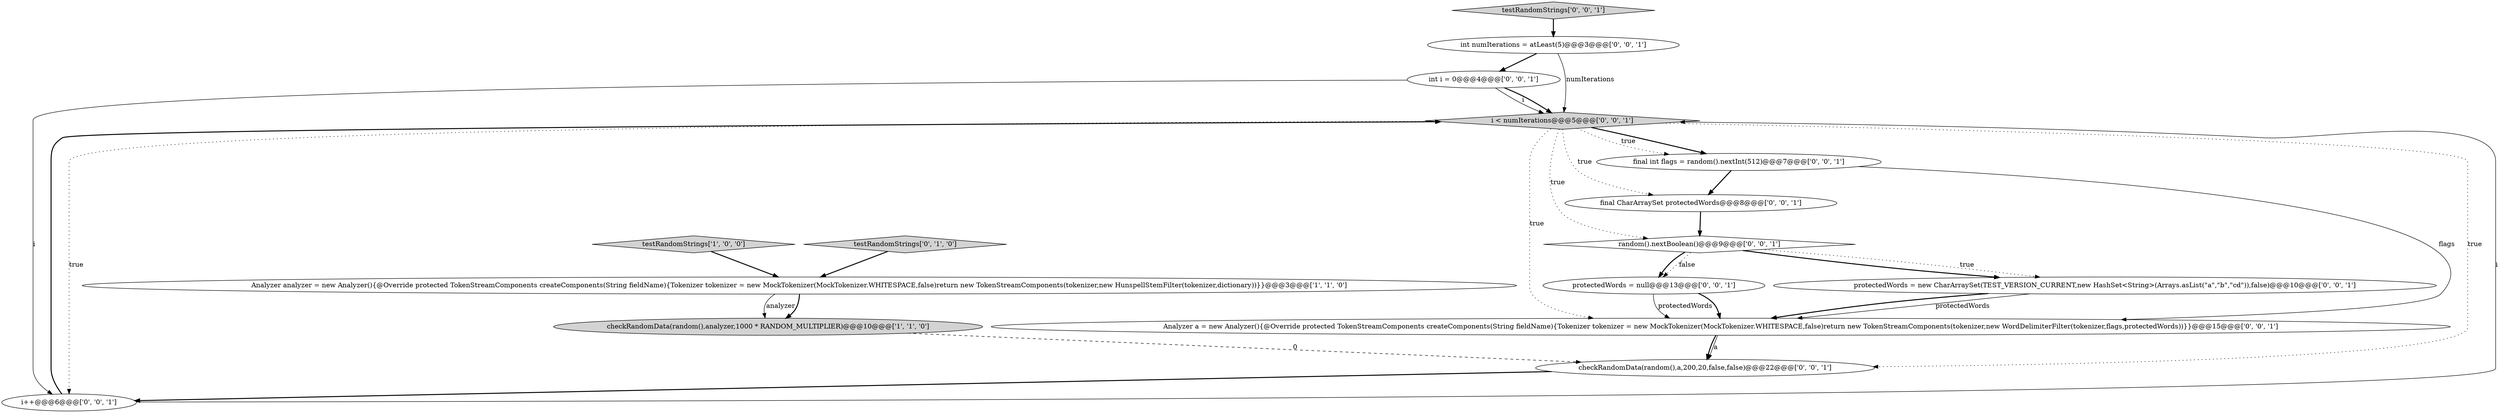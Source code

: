digraph {
11 [style = filled, label = "i < numIterations@@@5@@@['0', '0', '1']", fillcolor = lightgray, shape = diamond image = "AAA0AAABBB3BBB"];
5 [style = filled, label = "testRandomStrings['0', '0', '1']", fillcolor = lightgray, shape = diamond image = "AAA0AAABBB3BBB"];
1 [style = filled, label = "Analyzer analyzer = new Analyzer(){@Override protected TokenStreamComponents createComponents(String fieldName){Tokenizer tokenizer = new MockTokenizer(MockTokenizer.WHITESPACE,false)return new TokenStreamComponents(tokenizer,new HunspellStemFilter(tokenizer,dictionary))}}@@@3@@@['1', '1', '0']", fillcolor = white, shape = ellipse image = "AAA0AAABBB1BBB"];
14 [style = filled, label = "protectedWords = null@@@13@@@['0', '0', '1']", fillcolor = white, shape = ellipse image = "AAA0AAABBB3BBB"];
3 [style = filled, label = "testRandomStrings['0', '1', '0']", fillcolor = lightgray, shape = diamond image = "AAA0AAABBB2BBB"];
6 [style = filled, label = "final int flags = random().nextInt(512)@@@7@@@['0', '0', '1']", fillcolor = white, shape = ellipse image = "AAA0AAABBB3BBB"];
8 [style = filled, label = "i++@@@6@@@['0', '0', '1']", fillcolor = white, shape = ellipse image = "AAA0AAABBB3BBB"];
10 [style = filled, label = "protectedWords = new CharArraySet(TEST_VERSION_CURRENT,new HashSet<String>(Arrays.asList(\"a\",\"b\",\"cd\")),false)@@@10@@@['0', '0', '1']", fillcolor = white, shape = ellipse image = "AAA0AAABBB3BBB"];
4 [style = filled, label = "int i = 0@@@4@@@['0', '0', '1']", fillcolor = white, shape = ellipse image = "AAA0AAABBB3BBB"];
12 [style = filled, label = "final CharArraySet protectedWords@@@8@@@['0', '0', '1']", fillcolor = white, shape = ellipse image = "AAA0AAABBB3BBB"];
13 [style = filled, label = "Analyzer a = new Analyzer(){@Override protected TokenStreamComponents createComponents(String fieldName){Tokenizer tokenizer = new MockTokenizer(MockTokenizer.WHITESPACE,false)return new TokenStreamComponents(tokenizer,new WordDelimiterFilter(tokenizer,flags,protectedWords))}}@@@15@@@['0', '0', '1']", fillcolor = white, shape = ellipse image = "AAA0AAABBB3BBB"];
7 [style = filled, label = "int numIterations = atLeast(5)@@@3@@@['0', '0', '1']", fillcolor = white, shape = ellipse image = "AAA0AAABBB3BBB"];
9 [style = filled, label = "random().nextBoolean()@@@9@@@['0', '0', '1']", fillcolor = white, shape = diamond image = "AAA0AAABBB3BBB"];
15 [style = filled, label = "checkRandomData(random(),a,200,20,false,false)@@@22@@@['0', '0', '1']", fillcolor = white, shape = ellipse image = "AAA0AAABBB3BBB"];
2 [style = filled, label = "testRandomStrings['1', '0', '0']", fillcolor = lightgray, shape = diamond image = "AAA0AAABBB1BBB"];
0 [style = filled, label = "checkRandomData(random(),analyzer,1000 * RANDOM_MULTIPLIER)@@@10@@@['1', '1', '0']", fillcolor = lightgray, shape = ellipse image = "AAA0AAABBB1BBB"];
11->9 [style = dotted, label="true"];
8->11 [style = solid, label="i"];
1->0 [style = solid, label="analyzer"];
13->15 [style = bold, label=""];
11->12 [style = dotted, label="true"];
6->13 [style = solid, label="flags"];
7->11 [style = solid, label="numIterations"];
4->11 [style = bold, label=""];
14->13 [style = solid, label="protectedWords"];
14->13 [style = bold, label=""];
11->6 [style = bold, label=""];
4->8 [style = solid, label="i"];
4->11 [style = solid, label="i"];
3->1 [style = bold, label=""];
9->10 [style = dotted, label="true"];
10->13 [style = solid, label="protectedWords"];
12->9 [style = bold, label=""];
8->11 [style = bold, label=""];
11->8 [style = dotted, label="true"];
9->14 [style = dotted, label="false"];
10->13 [style = bold, label=""];
7->4 [style = bold, label=""];
11->6 [style = dotted, label="true"];
2->1 [style = bold, label=""];
6->12 [style = bold, label=""];
9->14 [style = bold, label=""];
11->15 [style = dotted, label="true"];
0->15 [style = dashed, label="0"];
13->15 [style = solid, label="a"];
11->13 [style = dotted, label="true"];
15->8 [style = bold, label=""];
5->7 [style = bold, label=""];
9->10 [style = bold, label=""];
1->0 [style = bold, label=""];
}
